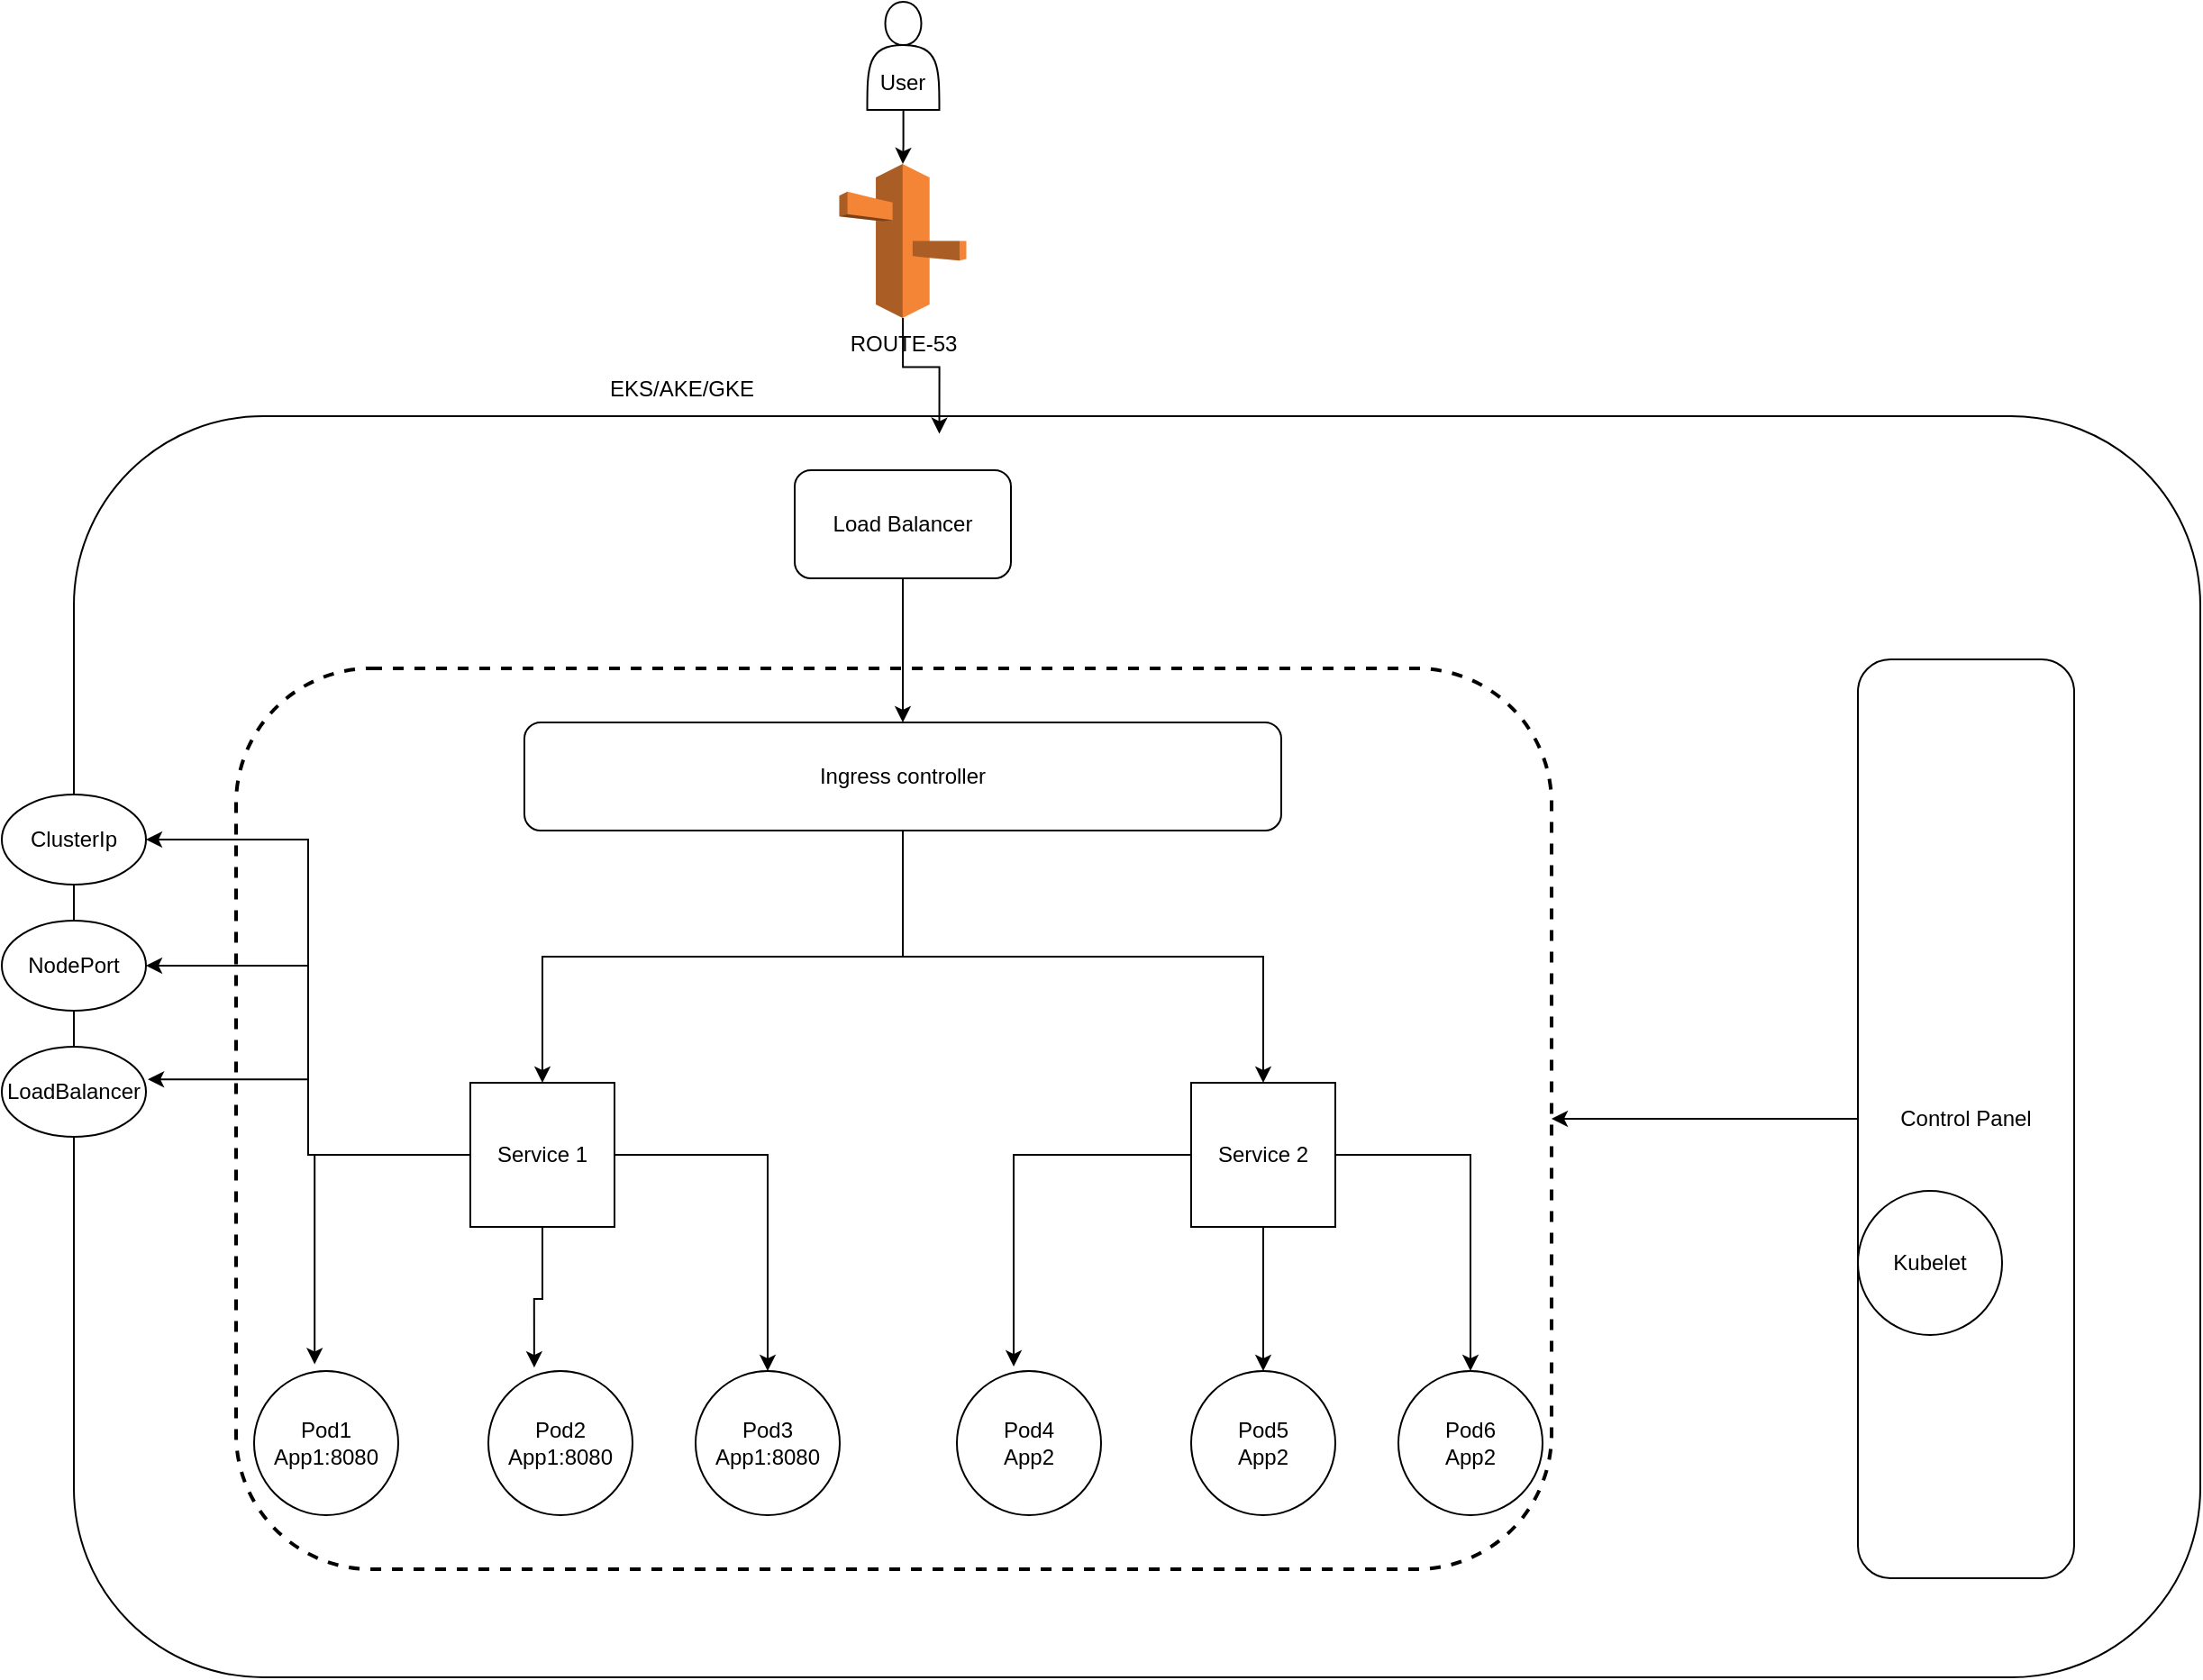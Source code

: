 <mxfile version="22.1.8" type="github">
  <diagram name="Page-1" id="IsWL-GtrTdSx7D06g6m8">
    <mxGraphModel dx="1836" dy="1824" grid="1" gridSize="10" guides="1" tooltips="1" connect="1" arrows="1" fold="1" page="1" pageScale="1" pageWidth="850" pageHeight="1100" math="0" shadow="0">
      <root>
        <mxCell id="0" />
        <mxCell id="1" parent="0" />
        <mxCell id="XDsXx_7p1bTsNnoB1rUd-33" value="" style="rounded=1;whiteSpace=wrap;html=1;" parent="1" vertex="1">
          <mxGeometry x="80" y="-300" width="1180" height="700" as="geometry" />
        </mxCell>
        <mxCell id="XDsXx_7p1bTsNnoB1rUd-30" value="" style="rounded=1;whiteSpace=wrap;html=1;dashed=1;strokeWidth=2;" parent="1" vertex="1">
          <mxGeometry x="170" y="-160" width="730" height="500" as="geometry" />
        </mxCell>
        <mxCell id="XDsXx_7p1bTsNnoB1rUd-1" value="Pod1&lt;br&gt;App1:8080" style="ellipse;whiteSpace=wrap;html=1;aspect=fixed;" parent="1" vertex="1">
          <mxGeometry x="180" y="230" width="80" height="80" as="geometry" />
        </mxCell>
        <mxCell id="XDsXx_7p1bTsNnoB1rUd-2" value="Pod2&lt;br&gt;App1:8080" style="ellipse;whiteSpace=wrap;html=1;aspect=fixed;" parent="1" vertex="1">
          <mxGeometry x="310" y="230" width="80" height="80" as="geometry" />
        </mxCell>
        <mxCell id="XDsXx_7p1bTsNnoB1rUd-3" value="Pod3&lt;br&gt;App1:8080" style="ellipse;whiteSpace=wrap;html=1;aspect=fixed;" parent="1" vertex="1">
          <mxGeometry x="425" y="230" width="80" height="80" as="geometry" />
        </mxCell>
        <mxCell id="XDsXx_7p1bTsNnoB1rUd-4" value="Pod4&lt;br&gt;App2" style="ellipse;whiteSpace=wrap;html=1;aspect=fixed;" parent="1" vertex="1">
          <mxGeometry x="570" y="230" width="80" height="80" as="geometry" />
        </mxCell>
        <mxCell id="XDsXx_7p1bTsNnoB1rUd-5" value="Pod5&lt;br&gt;App2" style="ellipse;whiteSpace=wrap;html=1;aspect=fixed;" parent="1" vertex="1">
          <mxGeometry x="700" y="230" width="80" height="80" as="geometry" />
        </mxCell>
        <mxCell id="XDsXx_7p1bTsNnoB1rUd-6" value="Pod6&lt;br&gt;App2" style="ellipse;whiteSpace=wrap;html=1;aspect=fixed;" parent="1" vertex="1">
          <mxGeometry x="815" y="230" width="80" height="80" as="geometry" />
        </mxCell>
        <mxCell id="XDsXx_7p1bTsNnoB1rUd-7" value="&lt;br&gt;&lt;br&gt;User" style="shape=actor;whiteSpace=wrap;html=1;" parent="1" vertex="1">
          <mxGeometry x="520.25" y="-530" width="40" height="60" as="geometry" />
        </mxCell>
        <mxCell id="XDsXx_7p1bTsNnoB1rUd-11" style="edgeStyle=orthogonalEdgeStyle;rounded=0;orthogonalLoop=1;jettySize=auto;html=1;entryX=0.5;entryY=0;entryDx=0;entryDy=0;" parent="1" source="XDsXx_7p1bTsNnoB1rUd-8" target="XDsXx_7p1bTsNnoB1rUd-3" edge="1">
          <mxGeometry relative="1" as="geometry" />
        </mxCell>
        <mxCell id="XDsXx_7p1bTsNnoB1rUd-20" style="edgeStyle=orthogonalEdgeStyle;rounded=0;orthogonalLoop=1;jettySize=auto;html=1;entryX=1;entryY=0.5;entryDx=0;entryDy=0;" parent="1" source="XDsXx_7p1bTsNnoB1rUd-8" target="XDsXx_7p1bTsNnoB1rUd-17" edge="1">
          <mxGeometry relative="1" as="geometry" />
        </mxCell>
        <mxCell id="XDsXx_7p1bTsNnoB1rUd-21" style="edgeStyle=orthogonalEdgeStyle;rounded=0;orthogonalLoop=1;jettySize=auto;html=1;entryX=1;entryY=0.5;entryDx=0;entryDy=0;" parent="1" source="XDsXx_7p1bTsNnoB1rUd-8" target="XDsXx_7p1bTsNnoB1rUd-16" edge="1">
          <mxGeometry relative="1" as="geometry" />
        </mxCell>
        <mxCell id="XDsXx_7p1bTsNnoB1rUd-8" value="Service 1" style="whiteSpace=wrap;html=1;aspect=fixed;" parent="1" vertex="1">
          <mxGeometry x="300" y="70" width="80" height="80" as="geometry" />
        </mxCell>
        <mxCell id="XDsXx_7p1bTsNnoB1rUd-9" style="edgeStyle=orthogonalEdgeStyle;rounded=0;orthogonalLoop=1;jettySize=auto;html=1;entryX=0.42;entryY=-0.047;entryDx=0;entryDy=0;entryPerimeter=0;" parent="1" source="XDsXx_7p1bTsNnoB1rUd-8" target="XDsXx_7p1bTsNnoB1rUd-1" edge="1">
          <mxGeometry relative="1" as="geometry" />
        </mxCell>
        <mxCell id="XDsXx_7p1bTsNnoB1rUd-10" style="edgeStyle=orthogonalEdgeStyle;rounded=0;orthogonalLoop=1;jettySize=auto;html=1;entryX=0.318;entryY=-0.024;entryDx=0;entryDy=0;entryPerimeter=0;" parent="1" source="XDsXx_7p1bTsNnoB1rUd-8" target="XDsXx_7p1bTsNnoB1rUd-2" edge="1">
          <mxGeometry relative="1" as="geometry" />
        </mxCell>
        <mxCell id="XDsXx_7p1bTsNnoB1rUd-14" style="edgeStyle=orthogonalEdgeStyle;rounded=0;orthogonalLoop=1;jettySize=auto;html=1;entryX=0.5;entryY=0;entryDx=0;entryDy=0;" parent="1" source="XDsXx_7p1bTsNnoB1rUd-12" target="XDsXx_7p1bTsNnoB1rUd-5" edge="1">
          <mxGeometry relative="1" as="geometry" />
        </mxCell>
        <mxCell id="XDsXx_7p1bTsNnoB1rUd-15" style="edgeStyle=orthogonalEdgeStyle;rounded=0;orthogonalLoop=1;jettySize=auto;html=1;entryX=0.5;entryY=0;entryDx=0;entryDy=0;" parent="1" source="XDsXx_7p1bTsNnoB1rUd-12" target="XDsXx_7p1bTsNnoB1rUd-6" edge="1">
          <mxGeometry relative="1" as="geometry" />
        </mxCell>
        <mxCell id="XDsXx_7p1bTsNnoB1rUd-12" value="Service 2" style="whiteSpace=wrap;html=1;aspect=fixed;" parent="1" vertex="1">
          <mxGeometry x="700" y="70" width="80" height="80" as="geometry" />
        </mxCell>
        <mxCell id="XDsXx_7p1bTsNnoB1rUd-13" style="edgeStyle=orthogonalEdgeStyle;rounded=0;orthogonalLoop=1;jettySize=auto;html=1;entryX=0.394;entryY=-0.031;entryDx=0;entryDy=0;entryPerimeter=0;" parent="1" source="XDsXx_7p1bTsNnoB1rUd-12" target="XDsXx_7p1bTsNnoB1rUd-4" edge="1">
          <mxGeometry relative="1" as="geometry" />
        </mxCell>
        <mxCell id="XDsXx_7p1bTsNnoB1rUd-16" value="ClusterIp" style="ellipse;whiteSpace=wrap;html=1;" parent="1" vertex="1">
          <mxGeometry x="40" y="-90" width="80" height="50" as="geometry" />
        </mxCell>
        <mxCell id="XDsXx_7p1bTsNnoB1rUd-17" value="NodePort" style="ellipse;whiteSpace=wrap;html=1;" parent="1" vertex="1">
          <mxGeometry x="40" y="-20" width="80" height="50" as="geometry" />
        </mxCell>
        <mxCell id="XDsXx_7p1bTsNnoB1rUd-18" value="LoadBalancer" style="ellipse;whiteSpace=wrap;html=1;" parent="1" vertex="1">
          <mxGeometry x="40" y="50" width="80" height="50" as="geometry" />
        </mxCell>
        <mxCell id="XDsXx_7p1bTsNnoB1rUd-19" style="edgeStyle=orthogonalEdgeStyle;rounded=0;orthogonalLoop=1;jettySize=auto;html=1;entryX=1.013;entryY=0.362;entryDx=0;entryDy=0;entryPerimeter=0;" parent="1" source="XDsXx_7p1bTsNnoB1rUd-8" target="XDsXx_7p1bTsNnoB1rUd-18" edge="1">
          <mxGeometry relative="1" as="geometry" />
        </mxCell>
        <mxCell id="XDsXx_7p1bTsNnoB1rUd-23" style="edgeStyle=orthogonalEdgeStyle;rounded=0;orthogonalLoop=1;jettySize=auto;html=1;entryX=0.5;entryY=0;entryDx=0;entryDy=0;" parent="1" source="XDsXx_7p1bTsNnoB1rUd-22" target="XDsXx_7p1bTsNnoB1rUd-8" edge="1">
          <mxGeometry relative="1" as="geometry" />
        </mxCell>
        <mxCell id="XDsXx_7p1bTsNnoB1rUd-24" style="edgeStyle=orthogonalEdgeStyle;rounded=0;orthogonalLoop=1;jettySize=auto;html=1;entryX=0.5;entryY=0;entryDx=0;entryDy=0;" parent="1" source="XDsXx_7p1bTsNnoB1rUd-22" target="XDsXx_7p1bTsNnoB1rUd-12" edge="1">
          <mxGeometry relative="1" as="geometry" />
        </mxCell>
        <mxCell id="XDsXx_7p1bTsNnoB1rUd-22" value="Ingress controller" style="rounded=1;whiteSpace=wrap;html=1;" parent="1" vertex="1">
          <mxGeometry x="330" y="-130" width="420" height="60" as="geometry" />
        </mxCell>
        <mxCell id="XDsXx_7p1bTsNnoB1rUd-28" style="edgeStyle=orthogonalEdgeStyle;rounded=0;orthogonalLoop=1;jettySize=auto;html=1;entryX=0.5;entryY=0;entryDx=0;entryDy=0;" parent="1" source="XDsXx_7p1bTsNnoB1rUd-25" target="XDsXx_7p1bTsNnoB1rUd-22" edge="1">
          <mxGeometry relative="1" as="geometry" />
        </mxCell>
        <mxCell id="XDsXx_7p1bTsNnoB1rUd-25" value="Load Balancer" style="whiteSpace=wrap;html=1;rounded=1;" parent="1" vertex="1">
          <mxGeometry x="480" y="-270" width="120" height="60" as="geometry" />
        </mxCell>
        <mxCell id="TTnHsoKngoKg_dBDqmUB-1" style="edgeStyle=orthogonalEdgeStyle;rounded=0;orthogonalLoop=1;jettySize=auto;html=1;entryX=1;entryY=0.5;entryDx=0;entryDy=0;" edge="1" parent="1" source="XDsXx_7p1bTsNnoB1rUd-31" target="XDsXx_7p1bTsNnoB1rUd-30">
          <mxGeometry relative="1" as="geometry" />
        </mxCell>
        <mxCell id="XDsXx_7p1bTsNnoB1rUd-31" value="Control Panel" style="rounded=1;whiteSpace=wrap;html=1;" parent="1" vertex="1">
          <mxGeometry x="1070" y="-165" width="120" height="510" as="geometry" />
        </mxCell>
        <mxCell id="XDsXx_7p1bTsNnoB1rUd-34" value="EKS/AKE/GKE" style="text;html=1;strokeColor=none;fillColor=none;align=center;verticalAlign=middle;whiteSpace=wrap;rounded=0;" parent="1" vertex="1">
          <mxGeometry x="330" y="-330" width="175" height="30" as="geometry" />
        </mxCell>
        <mxCell id="XDsXx_7p1bTsNnoB1rUd-35" value="Kubelet&lt;br&gt;" style="ellipse;whiteSpace=wrap;html=1;" parent="1" vertex="1">
          <mxGeometry x="1070" y="130" width="80" height="80" as="geometry" />
        </mxCell>
        <mxCell id="XDsXx_7p1bTsNnoB1rUd-38" style="edgeStyle=orthogonalEdgeStyle;rounded=0;orthogonalLoop=1;jettySize=auto;html=1;entryX=0.407;entryY=0.014;entryDx=0;entryDy=0;entryPerimeter=0;" parent="1" source="XDsXx_7p1bTsNnoB1rUd-36" target="XDsXx_7p1bTsNnoB1rUd-33" edge="1">
          <mxGeometry relative="1" as="geometry">
            <mxPoint x="540" y="-310" as="targetPoint" />
          </mxGeometry>
        </mxCell>
        <mxCell id="XDsXx_7p1bTsNnoB1rUd-36" value="ROUTE-53" style="outlineConnect=0;dashed=0;verticalLabelPosition=bottom;verticalAlign=top;align=center;html=1;shape=mxgraph.aws3.route_53;fillColor=#F58536;gradientColor=none;" parent="1" vertex="1">
          <mxGeometry x="504.75" y="-440" width="70.5" height="85.5" as="geometry" />
        </mxCell>
        <mxCell id="XDsXx_7p1bTsNnoB1rUd-37" style="edgeStyle=orthogonalEdgeStyle;rounded=0;orthogonalLoop=1;jettySize=auto;html=1;entryX=0.5;entryY=0;entryDx=0;entryDy=0;entryPerimeter=0;" parent="1" source="XDsXx_7p1bTsNnoB1rUd-7" target="XDsXx_7p1bTsNnoB1rUd-36" edge="1">
          <mxGeometry relative="1" as="geometry" />
        </mxCell>
      </root>
    </mxGraphModel>
  </diagram>
</mxfile>
